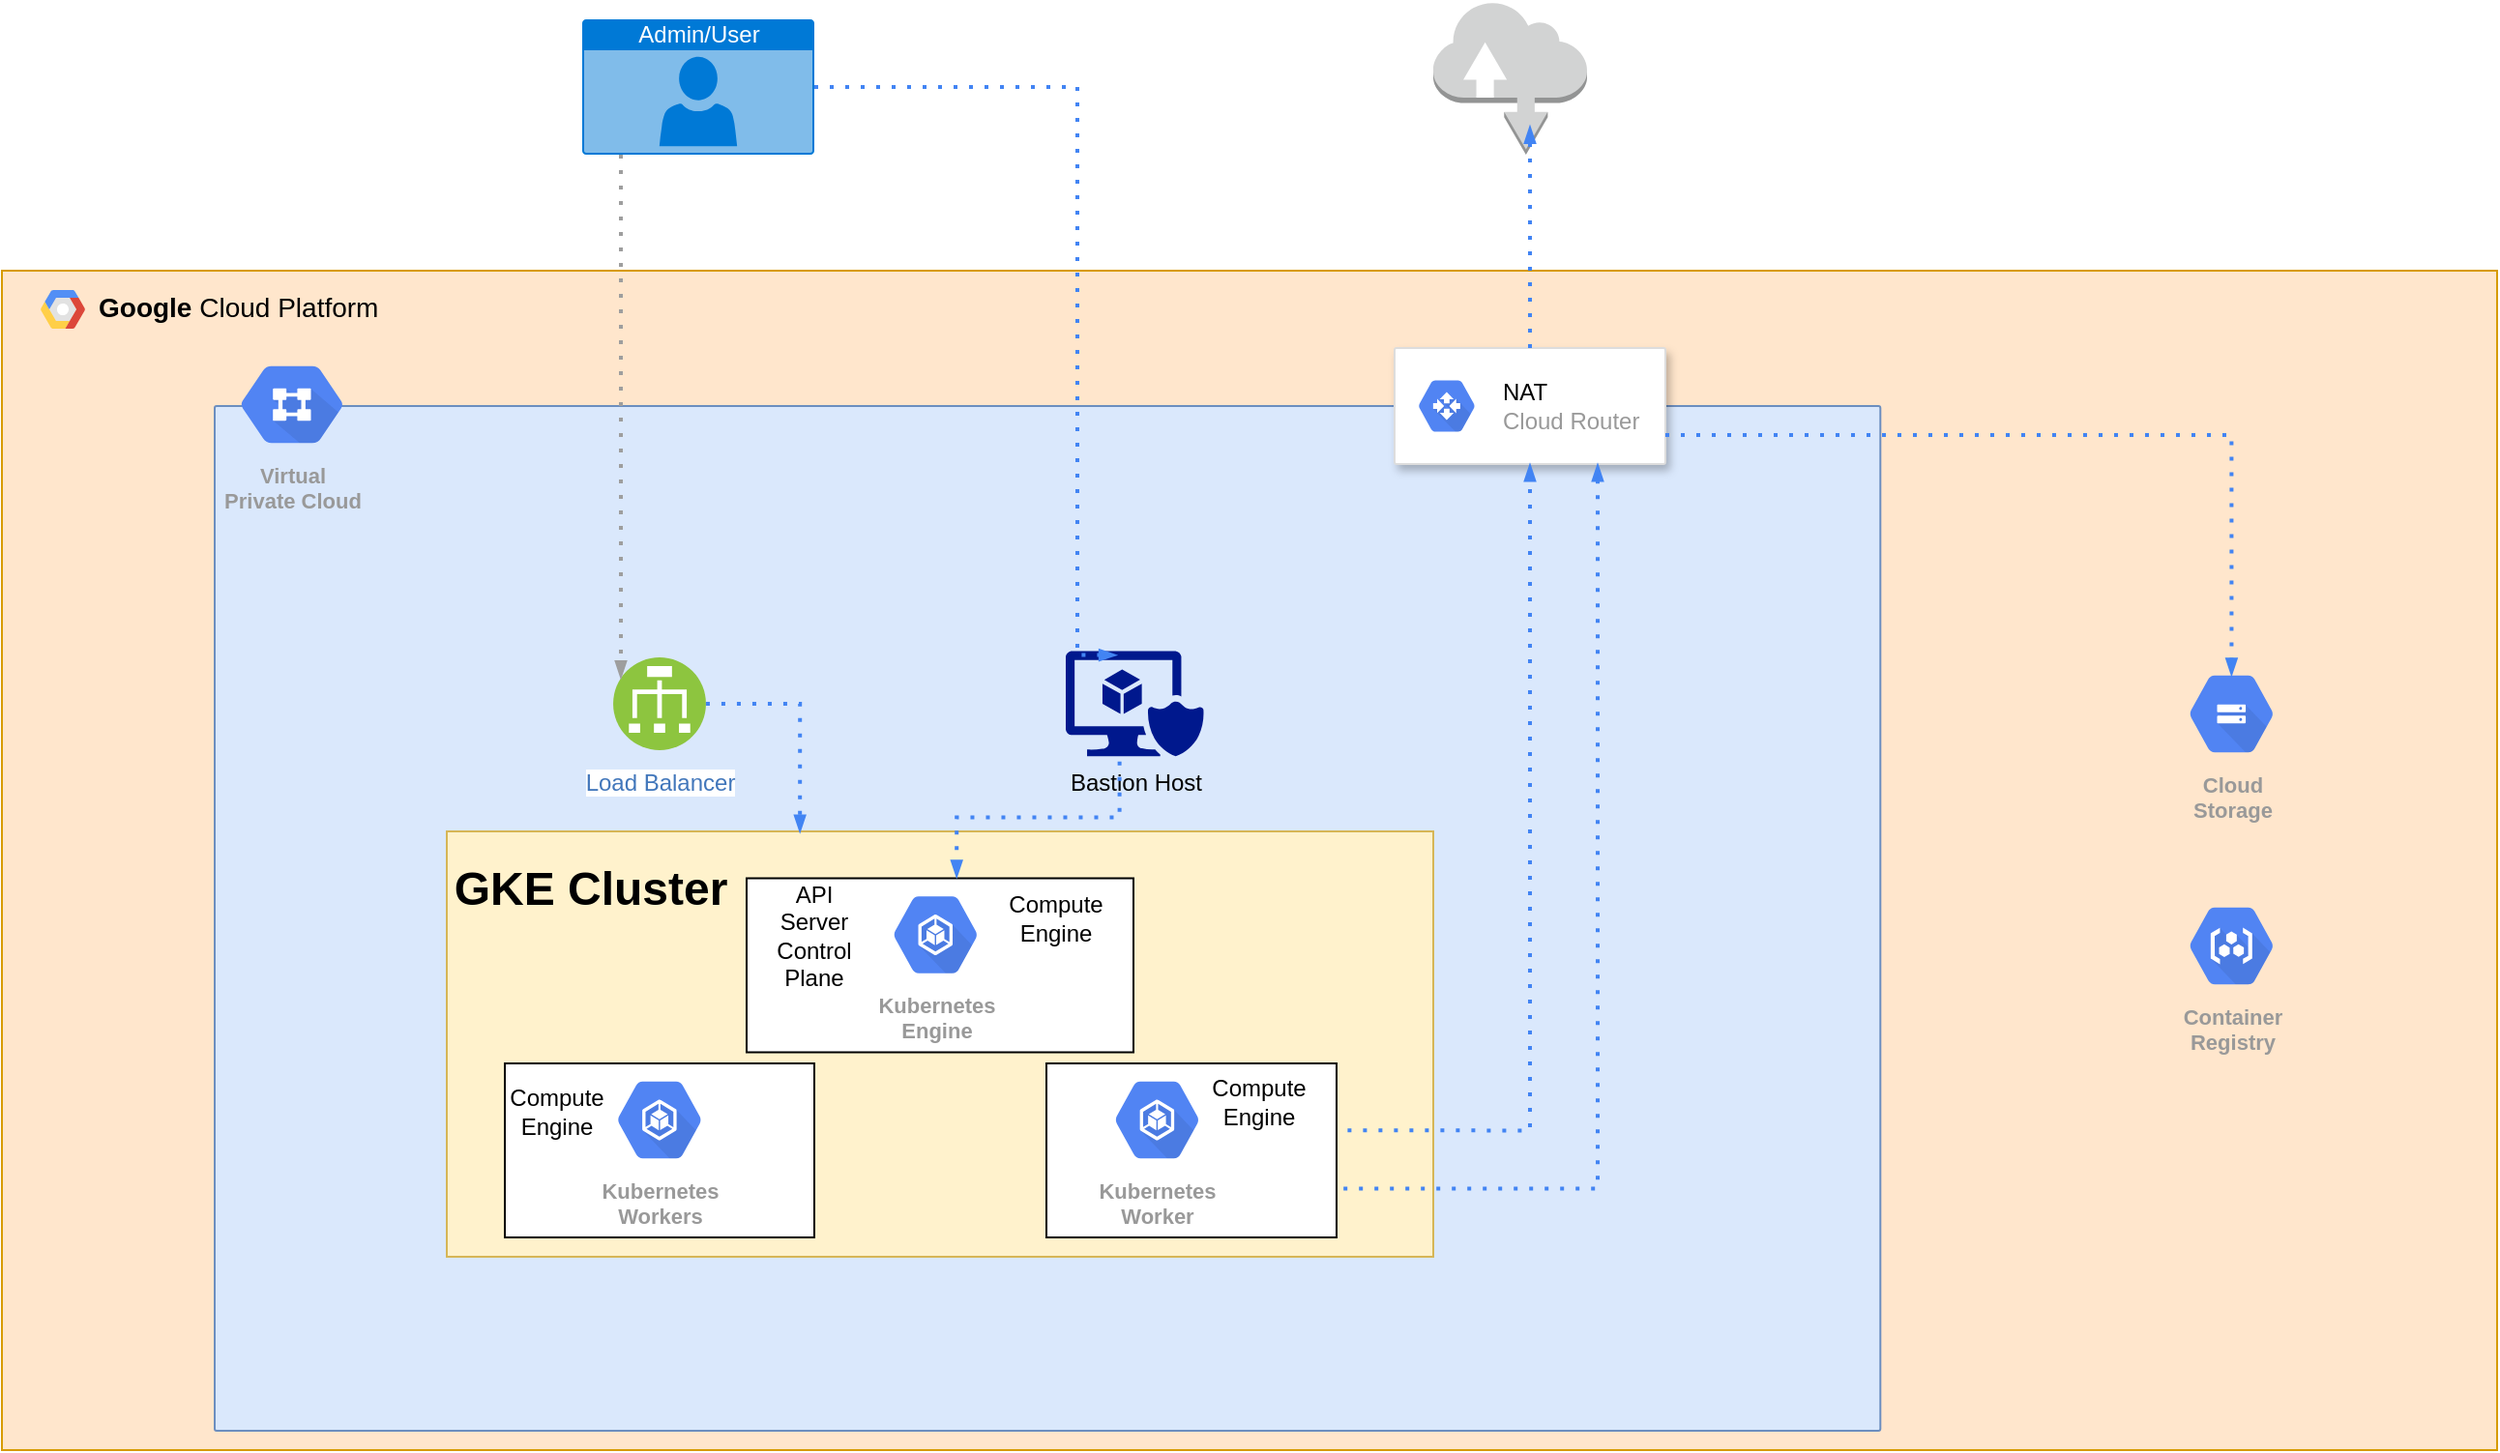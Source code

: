 <mxfile version="13.11.0" type="github">
  <diagram id="t6c14DX2xuqhoiZmQ1ON" name="Page-1">
    <mxGraphModel dx="946" dy="620" grid="1" gridSize="10" guides="1" tooltips="1" connect="1" arrows="1" fold="1" page="1" pageScale="1" pageWidth="827" pageHeight="1169" math="0" shadow="0">
      <root>
        <mxCell id="0" />
        <mxCell id="1" parent="0" />
        <mxCell id="_ZdTmDdr3-ke0jEioW45-1" value="&lt;b&gt;Google &lt;/b&gt;Cloud Platform" style="fillColor=#ffe6cc;strokeColor=#d79b00;shadow=0;fontSize=14;align=left;spacing=10;9E9E9E;verticalAlign=top;spacingTop=-4;fontStyle=0;spacingLeft=40;html=1;" parent="1" vertex="1">
          <mxGeometry x="130" y="150" width="1290" height="610" as="geometry" />
        </mxCell>
        <mxCell id="_ZdTmDdr3-ke0jEioW45-2" value="" style="shape=mxgraph.gcp2.google_cloud_platform;fillColor=#F6F6F6;strokeColor=none;shadow=0;gradientColor=none;" parent="_ZdTmDdr3-ke0jEioW45-1" vertex="1">
          <mxGeometry width="23" height="20" relative="1" as="geometry">
            <mxPoint x="20" y="10" as="offset" />
          </mxGeometry>
        </mxCell>
        <mxCell id="_ZdTmDdr3-ke0jEioW45-4" value="" style="points=[[0,0,0],[0.25,0,0],[0.5,0,0],[0.75,0,0],[1,0,0],[1,0.25,0],[1,0.5,0],[1,0.75,0],[1,1,0],[0.75,1,0],[0.5,1,0],[0.25,1,0],[0,1,0],[0,0.75,0],[0,0.5,0],[0,0.25,0]];rounded=1;absoluteArcSize=1;arcSize=2;html=1;shadow=0;dashed=0;fontSize=12;align=left;verticalAlign=top;spacing=10;spacingTop=-4;fillColor=#dae8fc;strokeColor=#6c8ebf;" parent="_ZdTmDdr3-ke0jEioW45-1" vertex="1">
          <mxGeometry x="110" y="70" width="861.15" height="530" as="geometry" />
        </mxCell>
        <mxCell id="_ZdTmDdr3-ke0jEioW45-36" value="&lt;span style=&quot;color: rgba(0 , 0 , 0 , 0) ; font-family: monospace ; font-size: 0px&quot;&gt;%3CmxGraphModel%3E%3Croot%3E%3CmxCell%20id%3D%220%22%2F%3E%3CmxCell%20id%3D%221%22%20parent%3D%220%22%2F%3E%3CmxCell%20id%3D%222%22%20value%3D%22Private%20Network%22%20style%3D%22points%3D%5B%5B0%2C0%2C0%5D%2C%5B0.25%2C0%2C0%5D%2C%5B0.5%2C0%2C0%5D%2C%5B0.75%2C0%2C0%5D%2C%5B1%2C0%2C0%5D%2C%5B1%2C0.25%2C0%5D%2C%5B1%2C0.5%2C0%5D%2C%5B1%2C0.75%2C0%5D%2C%5B1%2C1%2C0%5D%2C%5B0.75%2C1%2C0%5D%2C%5B0.5%2C1%2C0%5D%2C%5B0.25%2C1%2C0%5D%2C%5B0%2C1%2C0%5D%2C%5B0%2C0.75%2C0%5D%2C%5B0%2C0.5%2C0%5D%2C%5B0%2C0.25%2C0%5D%5D%3Brounded%3D1%3BabsoluteArcSize%3D1%3BarcSize%3D2%3Bhtml%3D1%3Bshadow%3D0%3Bdashed%3D0%3BfontSize%3D12%3Balign%3Dleft%3BverticalAlign%3Dtop%3Bspacing%3D10%3BspacingTop%3D-4%3BfillColor%3D%23dae8fc%3BstrokeColor%3D%236c8ebf%3B%22%20vertex%3D%221%22%20parent%3D%221%22%3E%3CmxGeometry%20x%3D%22280%22%20y%3D%22220%22%20width%3D%22861.15%22%20height%3D%22530%22%20as%3D%22geometry%22%2F%3E%3C%2FmxCell%3E%3CmxCell%20id%3D%223%22%20value%3D%22%26lt%3Bspan%20style%3D%26quot%3Bcolor%3A%20rgb(0%20%2C%200%20%2C%200)%26quot%3B%26gt%3BSubnet%26amp%3Bnbsp%3B%26lt%3B%2Fspan%26gt%3B%22%20style%3D%22rounded%3D1%3BabsoluteArcSize%3D1%3BarcSize%3D2%3Bhtml%3D1%3BstrokeColor%3D%239673a6%3Bshadow%3D0%3Bdashed%3D1%3BstrokeColor%3D%234284F3%3BfontSize%3D12%3Balign%3Dleft%3BverticalAlign%3Dtop%3Bspacing%3D10%3BspacingTop%3D-4%3BfillColor%3D%23e1d5e7%3BdashPattern%3D1%202%3BstrokeWidth%3D2%3B%22%20vertex%3D%221%22%20parent%3D%222%22%3E%3CmxGeometry%20width%3D%22630%22%20height%3D%22360%22%20relative%3D%221%22%20as%3D%22geometry%22%3E%3CmxPoint%20x%3D%2230%22%20y%3D%22110%22%20as%3D%22offset%22%2F%3E%3C%2FmxGeometry%3E%3C%2FmxCell%3E%3CmxCell%20id%3D%224%22%20value%3D%22Bastion%20Host%26lt%3Bbr%26gt%3B%22%20style%3D%22aspect%3Dfixed%3BpointerEvents%3D1%3Bshadow%3D0%3Bdashed%3D0%3Bhtml%3D1%3BstrokeColor%3Dnone%3BlabelPosition%3Dcenter%3BverticalLabelPosition%3Dbottom%3BverticalAlign%3Dtop%3Balign%3Dcenter%3BfillColor%3D%2300188D%3Bshape%3Dmxgraph.mscae.enterprise.secure_virtual_machine%22%20vertex%3D%221%22%20parent%3D%222%22%3E%3CmxGeometry%20x%3D%22346.986%22%20y%3D%22173%22%20width%3D%2271.51%22%20height%3D%2254.35%22%20as%3D%22geometry%22%2F%3E%3C%2FmxCell%3E%3CmxCell%20id%3D%225%22%20value%3D%22Load%20Balancer%26lt%3Bbr%26gt%3B%22%20style%3D%22aspect%3Dfixed%3Bperimeter%3DellipsePerimeter%3Bhtml%3D1%3Balign%3Dcenter%3Bshadow%3D0%3Bdashed%3D0%3BfontColor%3D%234277BB%3BlabelBackgroundColor%3D%23ffffff%3BfontSize%3D12%3BspacingTop%3D3%3Bimage%3Bimage%3Dimg%2Flib%2Fibm%2Fvpc%2FLoadBalancer.svg%3B%22%20vertex%3D%221%22%20parent%3D%222%22%3E%3CmxGeometry%20x%3D%22178.45%22%20y%3D%22181%22%20width%3D%2247.956%22%20height%3D%2247.956%22%20as%3D%22geometry%22%2F%3E%3C%2FmxCell%3E%3CmxCell%20id%3D%226%22%20value%3D%22Kubernetes%26%2310%3BEngine%22%20style%3D%22html%3D1%3BfillColor%3D%235184F3%3BstrokeColor%3Dnone%3BverticalAlign%3Dtop%3BlabelPosition%3Dcenter%3BverticalLabelPosition%3Dbottom%3Balign%3Dcenter%3BspacingTop%3D-6%3BfontSize%3D11%3BfontStyle%3D1%3BfontColor%3D%23999999%3Bshape%3Dmxgraph.gcp2.hexIcon%3BprIcon%3Dcontainer_engine%22%20vertex%3D%221%22%20parent%3D%222%22%3E%3CmxGeometry%20x%3D%22248.839%22%20y%3D%22300%22%20width%3D%2265.432%22%20height%3D%2258.5%22%20as%3D%22geometry%22%2F%3E%3C%2FmxCell%3E%3C%2Froot%3E%3C%2FmxGraphModel%3E&lt;/span&gt;" style="verticalLabelPosition=bottom;verticalAlign=top;html=1;shape=mxgraph.basic.rect;fillColor2=none;strokeWidth=1;size=20;indent=5;fillColor=#fff2cc;strokeColor=#d6b656;" parent="_ZdTmDdr3-ke0jEioW45-4" vertex="1">
          <mxGeometry x="120" y="220" width="510" height="220" as="geometry" />
        </mxCell>
        <mxCell id="_ZdTmDdr3-ke0jEioW45-38" value="&lt;span style=&quot;color: rgba(0 , 0 , 0 , 0) ; font-family: monospace ; font-size: 0px&quot;&gt;%3CmxGraphModel%3E%3Croot%3E%3CmxCell%20id%3D%220%22%2F%3E%3CmxCell%20id%3D%221%22%20parent%3D%220%22%2F%3E%3CmxCell%20id%3D%222%22%20value%3D%22Private%20Network%22%20style%3D%22points%3D%5B%5B0%2C0%2C0%5D%2C%5B0.25%2C0%2C0%5D%2C%5B0.5%2C0%2C0%5D%2C%5B0.75%2C0%2C0%5D%2C%5B1%2C0%2C0%5D%2C%5B1%2C0.25%2C0%5D%2C%5B1%2C0.5%2C0%5D%2C%5B1%2C0.75%2C0%5D%2C%5B1%2C1%2C0%5D%2C%5B0.75%2C1%2C0%5D%2C%5B0.5%2C1%2C0%5D%2C%5B0.25%2C1%2C0%5D%2C%5B0%2C1%2C0%5D%2C%5B0%2C0.75%2C0%5D%2C%5B0%2C0.5%2C0%5D%2C%5B0%2C0.25%2C0%5D%5D%3Brounded%3D1%3BabsoluteArcSize%3D1%3BarcSize%3D2%3Bhtml%3D1%3Bshadow%3D0%3Bdashed%3D0%3BfontSize%3D12%3Balign%3Dleft%3BverticalAlign%3Dtop%3Bspacing%3D10%3BspacingTop%3D-4%3BfillColor%3D%23dae8fc%3BstrokeColor%3D%236c8ebf%3B%22%20vertex%3D%221%22%20parent%3D%221%22%3E%3CmxGeometry%20x%3D%22280%22%20y%3D%22220%22%20width%3D%22861.15%22%20height%3D%22530%22%20as%3D%22geometry%22%2F%3E%3C%2FmxCell%3E%3CmxCell%20id%3D%223%22%20value%3D%22%26lt%3Bspan%20style%3D%26quot%3Bcolor%3A%20rgb(0%20%2C%200%20%2C%200)%26quot%3B%26gt%3BSubnet%26amp%3Bnbsp%3B%26lt%3B%2Fspan%26gt%3B%22%20style%3D%22rounded%3D1%3BabsoluteArcSize%3D1%3BarcSize%3D2%3Bhtml%3D1%3BstrokeColor%3D%239673a6%3Bshadow%3D0%3Bdashed%3D1%3BstrokeColor%3D%234284F3%3BfontSize%3D12%3Balign%3Dleft%3BverticalAlign%3Dtop%3Bspacing%3D10%3BspacingTop%3D-4%3BfillColor%3D%23e1d5e7%3BdashPattern%3D1%202%3BstrokeWidth%3D2%3B%22%20vertex%3D%221%22%20parent%3D%222%22%3E%3CmxGeometry%20width%3D%22630%22%20height%3D%22360%22%20relative%3D%221%22%20as%3D%22geometry%22%3E%3CmxPoint%20x%3D%2230%22%20y%3D%22110%22%20as%3D%22offset%22%2F%3E%3C%2FmxGeometry%3E%3C%2FmxCell%3E%3CmxCell%20id%3D%224%22%20value%3D%22Bastion%20Host%26lt%3Bbr%26gt%3B%22%20style%3D%22aspect%3Dfixed%3BpointerEvents%3D1%3Bshadow%3D0%3Bdashed%3D0%3Bhtml%3D1%3BstrokeColor%3Dnone%3BlabelPosition%3Dcenter%3BverticalLabelPosition%3Dbottom%3BverticalAlign%3Dtop%3Balign%3Dcenter%3BfillColor%3D%2300188D%3Bshape%3Dmxgraph.mscae.enterprise.secure_virtual_machine%22%20vertex%3D%221%22%20parent%3D%222%22%3E%3CmxGeometry%20x%3D%22346.986%22%20y%3D%22173%22%20width%3D%2271.51%22%20height%3D%2254.35%22%20as%3D%22geometry%22%2F%3E%3C%2FmxCell%3E%3CmxCell%20id%3D%225%22%20value%3D%22Load%20Balancer%26lt%3Bbr%26gt%3B%22%20style%3D%22aspect%3Dfixed%3Bperimeter%3DellipsePerimeter%3Bhtml%3D1%3Balign%3Dcenter%3Bshadow%3D0%3Bdashed%3D0%3BfontColor%3D%234277BB%3BlabelBackgroundColor%3D%23ffffff%3BfontSize%3D12%3BspacingTop%3D3%3Bimage%3Bimage%3Dimg%2Flib%2Fibm%2Fvpc%2FLoadBalancer.svg%3B%22%20vertex%3D%221%22%20parent%3D%222%22%3E%3CmxGeometry%20x%3D%22178.45%22%20y%3D%22181%22%20width%3D%2247.956%22%20height%3D%2247.956%22%20as%3D%22geometry%22%2F%3E%3C%2FmxCell%3E%3CmxCell%20id%3D%226%22%20value%3D%22Kubernetes%26%2310%3BEngine%22%20style%3D%22html%3D1%3BfillColor%3D%235184F3%3BstrokeColor%3Dnone%3BverticalAlign%3Dtop%3BlabelPosition%3Dcenter%3BverticalLabelPosition%3Dbottom%3Balign%3Dcenter%3BspacingTop%3D-6%3BfontSize%3D11%3BfontStyle%3D1%3BfontColor%3D%23999999%3Bshape%3Dmxgraph.gcp2.hexIcon%3BprIcon%3Dcontainer_engine%22%20vertex%3D%221%22%20parent%3D%222%22%3E%3CmxGeometry%20x%3D%22248.839%22%20y%3D%22300%22%20width%3D%2265.432%22%20height%3D%2258.5%22%20as%3D%22geometry%22%2F%3E%3C%2FmxCell%3E%3C%2Froot%3E%3C%2FmxGraphModel%3E&lt;/span&gt;" style="verticalLabelPosition=bottom;verticalAlign=top;html=1;shape=mxgraph.basic.rect;fillColor2=none;strokeWidth=1;size=20;indent=5;" parent="_ZdTmDdr3-ke0jEioW45-4" vertex="1">
          <mxGeometry x="275" y="244.25" width="200" height="90" as="geometry" />
        </mxCell>
        <mxCell id="_ZdTmDdr3-ke0jEioW45-40" value="&lt;span style=&quot;color: rgba(0 , 0 , 0 , 0) ; font-family: monospace ; font-size: 0px&quot;&gt;%3CmxGraphModel%3E%3Croot%3E%3CmxCell%20id%3D%220%22%2F%3E%3CmxCell%20id%3D%221%22%20parent%3D%220%22%2F%3E%3CmxCell%20id%3D%222%22%20value%3D%22Private%20Network%22%20style%3D%22points%3D%5B%5B0%2C0%2C0%5D%2C%5B0.25%2C0%2C0%5D%2C%5B0.5%2C0%2C0%5D%2C%5B0.75%2C0%2C0%5D%2C%5B1%2C0%2C0%5D%2C%5B1%2C0.25%2C0%5D%2C%5B1%2C0.5%2C0%5D%2C%5B1%2C0.75%2C0%5D%2C%5B1%2C1%2C0%5D%2C%5B0.75%2C1%2C0%5D%2C%5B0.5%2C1%2C0%5D%2C%5B0.25%2C1%2C0%5D%2C%5B0%2C1%2C0%5D%2C%5B0%2C0.75%2C0%5D%2C%5B0%2C0.5%2C0%5D%2C%5B0%2C0.25%2C0%5D%5D%3Brounded%3D1%3BabsoluteArcSize%3D1%3BarcSize%3D2%3Bhtml%3D1%3Bshadow%3D0%3Bdashed%3D0%3BfontSize%3D12%3Balign%3Dleft%3BverticalAlign%3Dtop%3Bspacing%3D10%3BspacingTop%3D-4%3BfillColor%3D%23dae8fc%3BstrokeColor%3D%236c8ebf%3B%22%20vertex%3D%221%22%20parent%3D%221%22%3E%3CmxGeometry%20x%3D%22280%22%20y%3D%22220%22%20width%3D%22861.15%22%20height%3D%22530%22%20as%3D%22geometry%22%2F%3E%3C%2FmxCell%3E%3CmxCell%20id%3D%223%22%20value%3D%22%26lt%3Bspan%20style%3D%26quot%3Bcolor%3A%20rgb(0%20%2C%200%20%2C%200)%26quot%3B%26gt%3BSubnet%26amp%3Bnbsp%3B%26lt%3B%2Fspan%26gt%3B%22%20style%3D%22rounded%3D1%3BabsoluteArcSize%3D1%3BarcSize%3D2%3Bhtml%3D1%3BstrokeColor%3D%239673a6%3Bshadow%3D0%3Bdashed%3D1%3BstrokeColor%3D%234284F3%3BfontSize%3D12%3Balign%3Dleft%3BverticalAlign%3Dtop%3Bspacing%3D10%3BspacingTop%3D-4%3BfillColor%3D%23e1d5e7%3BdashPattern%3D1%202%3BstrokeWidth%3D2%3B%22%20vertex%3D%221%22%20parent%3D%222%22%3E%3CmxGeometry%20width%3D%22630%22%20height%3D%22360%22%20relative%3D%221%22%20as%3D%22geometry%22%3E%3CmxPoint%20x%3D%2230%22%20y%3D%22110%22%20as%3D%22offset%22%2F%3E%3C%2FmxGeometry%3E%3C%2FmxCell%3E%3CmxCell%20id%3D%224%22%20value%3D%22Bastion%20Host%26lt%3Bbr%26gt%3B%22%20style%3D%22aspect%3Dfixed%3BpointerEvents%3D1%3Bshadow%3D0%3Bdashed%3D0%3Bhtml%3D1%3BstrokeColor%3Dnone%3BlabelPosition%3Dcenter%3BverticalLabelPosition%3Dbottom%3BverticalAlign%3Dtop%3Balign%3Dcenter%3BfillColor%3D%2300188D%3Bshape%3Dmxgraph.mscae.enterprise.secure_virtual_machine%22%20vertex%3D%221%22%20parent%3D%222%22%3E%3CmxGeometry%20x%3D%22346.986%22%20y%3D%22173%22%20width%3D%2271.51%22%20height%3D%2254.35%22%20as%3D%22geometry%22%2F%3E%3C%2FmxCell%3E%3CmxCell%20id%3D%225%22%20value%3D%22Load%20Balancer%26lt%3Bbr%26gt%3B%22%20style%3D%22aspect%3Dfixed%3Bperimeter%3DellipsePerimeter%3Bhtml%3D1%3Balign%3Dcenter%3Bshadow%3D0%3Bdashed%3D0%3BfontColor%3D%234277BB%3BlabelBackgroundColor%3D%23ffffff%3BfontSize%3D12%3BspacingTop%3D3%3Bimage%3Bimage%3Dimg%2Flib%2Fibm%2Fvpc%2FLoadBalancer.svg%3B%22%20vertex%3D%221%22%20parent%3D%222%22%3E%3CmxGeometry%20x%3D%22178.45%22%20y%3D%22181%22%20width%3D%2247.956%22%20height%3D%2247.956%22%20as%3D%22geometry%22%2F%3E%3C%2FmxCell%3E%3CmxCell%20id%3D%226%22%20value%3D%22Kubernetes%26%2310%3BEngine%22%20style%3D%22html%3D1%3BfillColor%3D%235184F3%3BstrokeColor%3Dnone%3BverticalAlign%3Dtop%3BlabelPosition%3Dcenter%3BverticalLabelPosition%3Dbottom%3Balign%3Dcenter%3BspacingTop%3D-6%3BfontSize%3D11%3BfontStyle%3D1%3BfontColor%3D%23999999%3Bshape%3Dmxgraph.gcp2.hexIcon%3BprIcon%3Dcontainer_engine%22%20vertex%3D%221%22%20parent%3D%222%22%3E%3CmxGeometry%20x%3D%22248.839%22%20y%3D%22300%22%20width%3D%2265.432%22%20height%3D%2258.5%22%20as%3D%22geometry%22%2F%3E%3C%2FmxCell%3E%3C%2Froot%3E%3C%2FmxGraphModel%3E&lt;/span&gt;" style="verticalLabelPosition=bottom;verticalAlign=top;html=1;shape=mxgraph.basic.rect;fillColor2=none;strokeWidth=1;size=20;indent=5;" parent="_ZdTmDdr3-ke0jEioW45-4" vertex="1">
          <mxGeometry x="150" y="340" width="160" height="90" as="geometry" />
        </mxCell>
        <mxCell id="_ZdTmDdr3-ke0jEioW45-41" value="&lt;span style=&quot;color: rgba(0 , 0 , 0 , 0) ; font-family: monospace ; font-size: 0px&quot;&gt;%3CmxGraphModel%3E%3Croot%3E%3CmxCell%20id%3D%220%22%2F%3E%3CmxCell%20id%3D%221%22%20parent%3D%220%22%2F%3E%3CmxCell%20id%3D%222%22%20value%3D%22Private%20Network%22%20style%3D%22points%3D%5B%5B0%2C0%2C0%5D%2C%5B0.25%2C0%2C0%5D%2C%5B0.5%2C0%2C0%5D%2C%5B0.75%2C0%2C0%5D%2C%5B1%2C0%2C0%5D%2C%5B1%2C0.25%2C0%5D%2C%5B1%2C0.5%2C0%5D%2C%5B1%2C0.75%2C0%5D%2C%5B1%2C1%2C0%5D%2C%5B0.75%2C1%2C0%5D%2C%5B0.5%2C1%2C0%5D%2C%5B0.25%2C1%2C0%5D%2C%5B0%2C1%2C0%5D%2C%5B0%2C0.75%2C0%5D%2C%5B0%2C0.5%2C0%5D%2C%5B0%2C0.25%2C0%5D%5D%3Brounded%3D1%3BabsoluteArcSize%3D1%3BarcSize%3D2%3Bhtml%3D1%3Bshadow%3D0%3Bdashed%3D0%3BfontSize%3D12%3Balign%3Dleft%3BverticalAlign%3Dtop%3Bspacing%3D10%3BspacingTop%3D-4%3BfillColor%3D%23dae8fc%3BstrokeColor%3D%236c8ebf%3B%22%20vertex%3D%221%22%20parent%3D%221%22%3E%3CmxGeometry%20x%3D%22280%22%20y%3D%22220%22%20width%3D%22861.15%22%20height%3D%22530%22%20as%3D%22geometry%22%2F%3E%3C%2FmxCell%3E%3CmxCell%20id%3D%223%22%20value%3D%22%26lt%3Bspan%20style%3D%26quot%3Bcolor%3A%20rgb(0%20%2C%200%20%2C%200)%26quot%3B%26gt%3BSubnet%26amp%3Bnbsp%3B%26lt%3B%2Fspan%26gt%3B%22%20style%3D%22rounded%3D1%3BabsoluteArcSize%3D1%3BarcSize%3D2%3Bhtml%3D1%3BstrokeColor%3D%239673a6%3Bshadow%3D0%3Bdashed%3D1%3BstrokeColor%3D%234284F3%3BfontSize%3D12%3Balign%3Dleft%3BverticalAlign%3Dtop%3Bspacing%3D10%3BspacingTop%3D-4%3BfillColor%3D%23e1d5e7%3BdashPattern%3D1%202%3BstrokeWidth%3D2%3B%22%20vertex%3D%221%22%20parent%3D%222%22%3E%3CmxGeometry%20width%3D%22630%22%20height%3D%22360%22%20relative%3D%221%22%20as%3D%22geometry%22%3E%3CmxPoint%20x%3D%2230%22%20y%3D%22110%22%20as%3D%22offset%22%2F%3E%3C%2FmxGeometry%3E%3C%2FmxCell%3E%3CmxCell%20id%3D%224%22%20value%3D%22Bastion%20Host%26lt%3Bbr%26gt%3B%22%20style%3D%22aspect%3Dfixed%3BpointerEvents%3D1%3Bshadow%3D0%3Bdashed%3D0%3Bhtml%3D1%3BstrokeColor%3Dnone%3BlabelPosition%3Dcenter%3BverticalLabelPosition%3Dbottom%3BverticalAlign%3Dtop%3Balign%3Dcenter%3BfillColor%3D%2300188D%3Bshape%3Dmxgraph.mscae.enterprise.secure_virtual_machine%22%20vertex%3D%221%22%20parent%3D%222%22%3E%3CmxGeometry%20x%3D%22346.986%22%20y%3D%22173%22%20width%3D%2271.51%22%20height%3D%2254.35%22%20as%3D%22geometry%22%2F%3E%3C%2FmxCell%3E%3CmxCell%20id%3D%225%22%20value%3D%22Load%20Balancer%26lt%3Bbr%26gt%3B%22%20style%3D%22aspect%3Dfixed%3Bperimeter%3DellipsePerimeter%3Bhtml%3D1%3Balign%3Dcenter%3Bshadow%3D0%3Bdashed%3D0%3BfontColor%3D%234277BB%3BlabelBackgroundColor%3D%23ffffff%3BfontSize%3D12%3BspacingTop%3D3%3Bimage%3Bimage%3Dimg%2Flib%2Fibm%2Fvpc%2FLoadBalancer.svg%3B%22%20vertex%3D%221%22%20parent%3D%222%22%3E%3CmxGeometry%20x%3D%22178.45%22%20y%3D%22181%22%20width%3D%2247.956%22%20height%3D%2247.956%22%20as%3D%22geometry%22%2F%3E%3C%2FmxCell%3E%3CmxCell%20id%3D%226%22%20value%3D%22Kubernetes%26%2310%3BEngine%22%20style%3D%22html%3D1%3BfillColor%3D%235184F3%3BstrokeColor%3Dnone%3BverticalAlign%3Dtop%3BlabelPosition%3Dcenter%3BverticalLabelPosition%3Dbottom%3Balign%3Dcenter%3BspacingTop%3D-6%3BfontSize%3D11%3BfontStyle%3D1%3BfontColor%3D%23999999%3Bshape%3Dmxgraph.gcp2.hexIcon%3BprIcon%3Dcontainer_engine%22%20vertex%3D%221%22%20parent%3D%222%22%3E%3CmxGeometry%20x%3D%22248.839%22%20y%3D%22300%22%20width%3D%2265.432%22%20height%3D%2258.5%22%20as%3D%22geometry%22%2F%3E%3C%2FmxCell%3E%3C%2Froot%3E%3C%2FmxGraphModel%3E&lt;/span&gt;" style="verticalLabelPosition=bottom;verticalAlign=top;html=1;shape=mxgraph.basic.rect;fillColor2=none;strokeWidth=1;size=20;indent=5;" parent="_ZdTmDdr3-ke0jEioW45-4" vertex="1">
          <mxGeometry x="430" y="340" width="150" height="90" as="geometry" />
        </mxCell>
        <mxCell id="_ZdTmDdr3-ke0jEioW45-21" value="Bastion Host&lt;br&gt;" style="aspect=fixed;pointerEvents=1;shadow=0;dashed=0;html=1;strokeColor=none;labelPosition=center;verticalLabelPosition=bottom;verticalAlign=top;align=center;fillColor=#00188D;shape=mxgraph.mscae.enterprise.secure_virtual_machine" parent="_ZdTmDdr3-ke0jEioW45-4" vertex="1">
          <mxGeometry x="439.996" y="126.8" width="71.51" height="54.35" as="geometry" />
        </mxCell>
        <mxCell id="_ZdTmDdr3-ke0jEioW45-23" value="Load Balancer&lt;br&gt;" style="aspect=fixed;perimeter=ellipsePerimeter;html=1;align=center;shadow=0;dashed=0;fontColor=#4277BB;labelBackgroundColor=#ffffff;fontSize=12;spacingTop=3;image;image=img/lib/ibm/vpc/LoadBalancer.svg;" parent="_ZdTmDdr3-ke0jEioW45-4" vertex="1">
          <mxGeometry x="206.02" y="130" width="47.956" height="47.956" as="geometry" />
        </mxCell>
        <mxCell id="_ZdTmDdr3-ke0jEioW45-24" value="Kubernetes&#xa;Engine" style="html=1;fillColor=#5184F3;strokeColor=none;verticalAlign=top;labelPosition=center;verticalLabelPosition=bottom;align=center;spacingTop=-6;fontSize=11;fontStyle=1;fontColor=#999999;shape=mxgraph.gcp2.hexIcon;prIcon=container_engine" parent="_ZdTmDdr3-ke0jEioW45-4" vertex="1">
          <mxGeometry x="339.999" y="244.25" width="65.432" height="58.5" as="geometry" />
        </mxCell>
        <mxCell id="_ZdTmDdr3-ke0jEioW45-48" value="Kubernetes&lt;br&gt;Workers" style="html=1;fillColor=#5184F3;strokeColor=none;verticalAlign=top;labelPosition=center;verticalLabelPosition=bottom;align=center;spacingTop=-6;fontSize=11;fontStyle=1;fontColor=#999999;shape=mxgraph.gcp2.hexIcon;prIcon=container_engine" parent="_ZdTmDdr3-ke0jEioW45-4" vertex="1">
          <mxGeometry x="197.289" y="340" width="65.432" height="58.5" as="geometry" />
        </mxCell>
        <mxCell id="_ZdTmDdr3-ke0jEioW45-47" value="Kubernetes&lt;br&gt;Worker&lt;br&gt;" style="html=1;fillColor=#5184F3;strokeColor=none;verticalAlign=top;labelPosition=center;verticalLabelPosition=bottom;align=center;spacingTop=-6;fontSize=11;fontStyle=1;fontColor=#999999;shape=mxgraph.gcp2.hexIcon;prIcon=container_engine" parent="_ZdTmDdr3-ke0jEioW45-4" vertex="1">
          <mxGeometry x="454.559" y="340" width="65.432" height="58.5" as="geometry" />
        </mxCell>
        <mxCell id="_ZdTmDdr3-ke0jEioW45-51" value="" style="edgeStyle=orthogonalEdgeStyle;fontSize=12;html=1;endArrow=blockThin;endFill=1;rounded=0;strokeWidth=2;endSize=4;startSize=4;dashed=1;dashPattern=1 3;strokeColor=#4284F3;exitX=1;exitY=0.5;exitDx=0;exitDy=0;entryX=0.358;entryY=0.002;entryDx=0;entryDy=0;entryPerimeter=0;" parent="_ZdTmDdr3-ke0jEioW45-4" source="_ZdTmDdr3-ke0jEioW45-23" target="_ZdTmDdr3-ke0jEioW45-36" edge="1">
          <mxGeometry width="100" relative="1" as="geometry">
            <mxPoint x="290" y="140" as="sourcePoint" />
            <mxPoint x="390" y="140" as="targetPoint" />
            <Array as="points">
              <mxPoint x="303" y="154" />
            </Array>
          </mxGeometry>
        </mxCell>
        <mxCell id="_ZdTmDdr3-ke0jEioW45-54" value="" style="edgeStyle=orthogonalEdgeStyle;fontSize=12;html=1;endArrow=blockThin;endFill=1;rounded=0;strokeWidth=2;endSize=4;startSize=4;dashed=1;dashPattern=1 3;strokeColor=#4284F3;exitX=0.389;exitY=1.049;exitDx=0;exitDy=0;exitPerimeter=0;entryX=0.543;entryY=-0.005;entryDx=0;entryDy=0;entryPerimeter=0;" parent="_ZdTmDdr3-ke0jEioW45-4" source="_ZdTmDdr3-ke0jEioW45-21" target="_ZdTmDdr3-ke0jEioW45-38" edge="1">
          <mxGeometry width="100" relative="1" as="geometry">
            <mxPoint x="290" y="190" as="sourcePoint" />
            <mxPoint x="390" y="190" as="targetPoint" />
          </mxGeometry>
        </mxCell>
        <mxCell id="_ZdTmDdr3-ke0jEioW45-60" value="GKE Cluster" style="text;strokeColor=none;fillColor=none;html=1;fontSize=24;fontStyle=1;verticalAlign=middle;align=center;" parent="_ZdTmDdr3-ke0jEioW45-4" vertex="1">
          <mxGeometry x="144" y="230" width="100" height="40" as="geometry" />
        </mxCell>
        <mxCell id="_ZdTmDdr3-ke0jEioW45-99" value="Compute Engine&lt;br&gt;" style="text;html=1;strokeColor=none;fillColor=none;align=center;verticalAlign=middle;whiteSpace=wrap;rounded=0;" parent="_ZdTmDdr3-ke0jEioW45-4" vertex="1">
          <mxGeometry x="414.56" y="255" width="40" height="20" as="geometry" />
        </mxCell>
        <mxCell id="_ZdTmDdr3-ke0jEioW45-98" value="Compute Engine&lt;br&gt;" style="text;html=1;strokeColor=none;fillColor=none;align=center;verticalAlign=middle;whiteSpace=wrap;rounded=0;" parent="_ZdTmDdr3-ke0jEioW45-4" vertex="1">
          <mxGeometry x="157.29" y="355" width="40" height="20" as="geometry" />
        </mxCell>
        <mxCell id="_ZdTmDdr3-ke0jEioW45-61" value="Compute Engine&lt;br&gt;" style="text;html=1;strokeColor=none;fillColor=none;align=center;verticalAlign=middle;whiteSpace=wrap;rounded=0;" parent="_ZdTmDdr3-ke0jEioW45-4" vertex="1">
          <mxGeometry x="519.99" y="350" width="40" height="20" as="geometry" />
        </mxCell>
        <mxCell id="_ZdTmDdr3-ke0jEioW45-100" value="API Server Control Plane" style="text;html=1;strokeColor=none;fillColor=none;align=center;verticalAlign=middle;whiteSpace=wrap;rounded=0;" parent="_ZdTmDdr3-ke0jEioW45-4" vertex="1">
          <mxGeometry x="280" y="261" width="60" height="25" as="geometry" />
        </mxCell>
        <mxCell id="_ZdTmDdr3-ke0jEioW45-30" value="Cloud&#xa;Storage" style="html=1;fillColor=#5184F3;strokeColor=none;verticalAlign=top;labelPosition=center;verticalLabelPosition=bottom;align=center;spacingTop=-6;fontSize=11;fontStyle=1;fontColor=#999999;shape=mxgraph.gcp2.hexIcon;prIcon=cloud_storage" parent="_ZdTmDdr3-ke0jEioW45-1" vertex="1">
          <mxGeometry x="1120.003" y="200" width="65.432" height="58.5" as="geometry" />
        </mxCell>
        <mxCell id="_ZdTmDdr3-ke0jEioW45-29" value="Container&#xa;Registry" style="html=1;fillColor=#5184F3;strokeColor=none;verticalAlign=top;labelPosition=center;verticalLabelPosition=bottom;align=center;spacingTop=-6;fontSize=11;fontStyle=1;fontColor=#999999;shape=mxgraph.gcp2.hexIcon;prIcon=container_registry" parent="_ZdTmDdr3-ke0jEioW45-1" vertex="1">
          <mxGeometry x="1120.003" y="320" width="65.432" height="58.5" as="geometry" />
        </mxCell>
        <mxCell id="_ZdTmDdr3-ke0jEioW45-3" value="Virtual&#xa;Private Cloud" style="html=1;fillColor=#5184F3;strokeColor=none;verticalAlign=top;labelPosition=center;verticalLabelPosition=bottom;align=center;spacingTop=-6;fontSize=11;fontStyle=1;fontColor=#999999;shape=mxgraph.gcp2.hexIcon;prIcon=virtual_private_cloud" parent="_ZdTmDdr3-ke0jEioW45-1" vertex="1">
          <mxGeometry x="110" y="40" width="80" height="58.5" as="geometry" />
        </mxCell>
        <mxCell id="_ZdTmDdr3-ke0jEioW45-18" value="" style="strokeColor=#dddddd;shadow=1;strokeWidth=1;rounded=1;absoluteArcSize=1;arcSize=2;" parent="1" vertex="1">
          <mxGeometry x="850" y="190" width="140" height="60" as="geometry" />
        </mxCell>
        <mxCell id="_ZdTmDdr3-ke0jEioW45-19" value="&lt;font color=&quot;#000000&quot;&gt;NAT&lt;br&gt;&lt;/font&gt;Cloud Router" style="dashed=0;connectable=0;html=1;fillColor=#5184F3;strokeColor=none;shape=mxgraph.gcp2.hexIcon;prIcon=cloud_router;part=1;labelPosition=right;verticalLabelPosition=middle;align=left;verticalAlign=middle;spacingLeft=5;fontColor=#999999;fontSize=12;" parent="_ZdTmDdr3-ke0jEioW45-18" vertex="1">
          <mxGeometry y="0.5" width="44" height="39" relative="1" as="geometry">
            <mxPoint x="5" y="-19.5" as="offset" />
          </mxGeometry>
        </mxCell>
        <mxCell id="_ZdTmDdr3-ke0jEioW45-28" value="Admin/User" style="html=1;strokeColor=none;fillColor=#0079D6;labelPosition=center;verticalLabelPosition=middle;verticalAlign=top;align=center;fontSize=12;outlineConnect=0;spacingTop=-6;fontColor=#FFFFFF;shape=mxgraph.sitemap.user;" parent="1" vertex="1">
          <mxGeometry x="430" y="20" width="120" height="70" as="geometry" />
        </mxCell>
        <mxCell id="_ZdTmDdr3-ke0jEioW45-49" value="" style="edgeStyle=orthogonalEdgeStyle;fontSize=12;html=1;endArrow=blockThin;endFill=1;rounded=0;strokeWidth=2;endSize=4;startSize=4;dashed=1;dashPattern=1 3;strokeColor=#9E9E9E;" parent="1" source="_ZdTmDdr3-ke0jEioW45-28" target="_ZdTmDdr3-ke0jEioW45-23" edge="1">
          <mxGeometry width="100" relative="1" as="geometry">
            <mxPoint x="510" y="410" as="sourcePoint" />
            <mxPoint x="610" y="410" as="targetPoint" />
            <Array as="points">
              <mxPoint x="450" y="210" />
              <mxPoint x="450" y="210" />
            </Array>
          </mxGeometry>
        </mxCell>
        <mxCell id="_ZdTmDdr3-ke0jEioW45-53" value="" style="edgeStyle=orthogonalEdgeStyle;fontSize=12;html=1;endArrow=blockThin;endFill=1;rounded=0;strokeWidth=2;endSize=4;startSize=4;dashed=1;dashPattern=1 3;strokeColor=#4284F3;entryX=0.366;entryY=0.037;entryDx=0;entryDy=0;entryPerimeter=0;" parent="1" source="_ZdTmDdr3-ke0jEioW45-28" target="_ZdTmDdr3-ke0jEioW45-21" edge="1">
          <mxGeometry width="100" relative="1" as="geometry">
            <mxPoint x="510" y="250" as="sourcePoint" />
            <mxPoint x="610" y="250" as="targetPoint" />
            <Array as="points">
              <mxPoint x="686" y="55" />
            </Array>
          </mxGeometry>
        </mxCell>
        <mxCell id="_ZdTmDdr3-ke0jEioW45-55" value="" style="edgeStyle=orthogonalEdgeStyle;fontSize=12;html=1;endArrow=blockThin;endFill=1;rounded=0;strokeWidth=2;endSize=4;startSize=4;dashed=1;dashPattern=1 3;strokeColor=#4284F3;exitX=1.038;exitY=0.385;exitDx=0;exitDy=0;exitPerimeter=0;entryX=0.5;entryY=1;entryDx=0;entryDy=0;" parent="1" source="_ZdTmDdr3-ke0jEioW45-41" target="_ZdTmDdr3-ke0jEioW45-18" edge="1">
          <mxGeometry width="100" relative="1" as="geometry">
            <mxPoint x="510" y="400" as="sourcePoint" />
            <mxPoint x="610" y="400" as="targetPoint" />
          </mxGeometry>
        </mxCell>
        <mxCell id="_ZdTmDdr3-ke0jEioW45-56" value="" style="outlineConnect=0;dashed=0;verticalLabelPosition=bottom;verticalAlign=top;align=center;html=1;shape=mxgraph.aws3.internet;fillColor=#D2D3D3;gradientColor=none;" parent="1" vertex="1">
          <mxGeometry x="870" y="10.5" width="79.5" height="79.5" as="geometry" />
        </mxCell>
        <mxCell id="_ZdTmDdr3-ke0jEioW45-57" value="" style="edgeStyle=orthogonalEdgeStyle;fontSize=12;html=1;endArrow=blockThin;endFill=1;rounded=0;strokeWidth=2;endSize=4;startSize=4;dashed=1;dashPattern=1 3;strokeColor=#4284F3;exitX=0.5;exitY=0;exitDx=0;exitDy=0;entryX=0.629;entryY=0.814;entryDx=0;entryDy=0;entryPerimeter=0;" parent="1" source="_ZdTmDdr3-ke0jEioW45-18" target="_ZdTmDdr3-ke0jEioW45-56" edge="1">
          <mxGeometry width="100" relative="1" as="geometry">
            <mxPoint x="550" y="230" as="sourcePoint" />
            <mxPoint x="650" y="230" as="targetPoint" />
          </mxGeometry>
        </mxCell>
        <mxCell id="_ZdTmDdr3-ke0jEioW45-58" value="" style="edgeStyle=orthogonalEdgeStyle;fontSize=12;html=1;endArrow=blockThin;endFill=1;rounded=0;strokeWidth=2;endSize=4;startSize=4;dashed=1;dashPattern=1 3;strokeColor=#4284F3;exitX=1.024;exitY=0.719;exitDx=0;exitDy=0;exitPerimeter=0;entryX=0.75;entryY=1;entryDx=0;entryDy=0;" parent="1" source="_ZdTmDdr3-ke0jEioW45-41" target="_ZdTmDdr3-ke0jEioW45-18" edge="1">
          <mxGeometry width="100" relative="1" as="geometry">
            <mxPoint x="550" y="410" as="sourcePoint" />
            <mxPoint x="650" y="410" as="targetPoint" />
          </mxGeometry>
        </mxCell>
        <mxCell id="_ZdTmDdr3-ke0jEioW45-59" value="" style="edgeStyle=orthogonalEdgeStyle;fontSize=12;html=1;endArrow=blockThin;endFill=1;rounded=0;strokeWidth=2;endSize=4;startSize=4;dashed=1;dashPattern=1 3;strokeColor=#4284F3;exitX=1;exitY=0.75;exitDx=0;exitDy=0;entryX=0.5;entryY=0.16;entryDx=0;entryDy=0;entryPerimeter=0;" parent="1" source="_ZdTmDdr3-ke0jEioW45-18" target="_ZdTmDdr3-ke0jEioW45-30" edge="1">
          <mxGeometry width="100" relative="1" as="geometry">
            <mxPoint x="860" y="410" as="sourcePoint" />
            <mxPoint x="960" y="410" as="targetPoint" />
          </mxGeometry>
        </mxCell>
      </root>
    </mxGraphModel>
  </diagram>
</mxfile>
